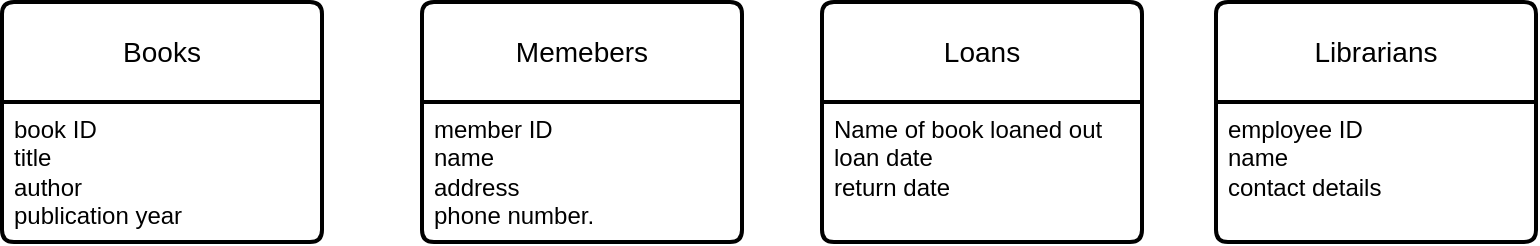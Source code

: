 <mxfile version="24.4.9" type="github">
  <diagram name="Page-1" id="alZYzKVGm1rKLEuzF7Mi">
    <mxGraphModel dx="954" dy="618" grid="1" gridSize="10" guides="1" tooltips="1" connect="1" arrows="1" fold="1" page="1" pageScale="1" pageWidth="827" pageHeight="1169" math="0" shadow="0">
      <root>
        <mxCell id="0" />
        <mxCell id="1" parent="0" />
        <mxCell id="uGziqLOks5biJ_jzIfbc-1" value="Books" style="swimlane;childLayout=stackLayout;horizontal=1;startSize=50;horizontalStack=0;rounded=1;fontSize=14;fontStyle=0;strokeWidth=2;resizeParent=0;resizeLast=1;shadow=0;dashed=0;align=center;arcSize=4;whiteSpace=wrap;html=1;" vertex="1" parent="1">
          <mxGeometry x="60" y="50" width="160" height="120" as="geometry" />
        </mxCell>
        <mxCell id="uGziqLOks5biJ_jzIfbc-2" value="&lt;div&gt;&lt;div&gt;book ID&lt;/div&gt;&lt;div&gt;title&lt;/div&gt;&lt;/div&gt;&lt;div&gt;author&lt;br&gt;&lt;/div&gt;&lt;div&gt;publication year&lt;br&gt;&lt;/div&gt;" style="align=left;strokeColor=none;fillColor=none;spacingLeft=4;fontSize=12;verticalAlign=top;resizable=0;rotatable=0;part=1;html=1;" vertex="1" parent="uGziqLOks5biJ_jzIfbc-1">
          <mxGeometry y="50" width="160" height="70" as="geometry" />
        </mxCell>
        <mxCell id="uGziqLOks5biJ_jzIfbc-3" value="Librarians" style="swimlane;childLayout=stackLayout;horizontal=1;startSize=50;horizontalStack=0;rounded=1;fontSize=14;fontStyle=0;strokeWidth=2;resizeParent=0;resizeLast=1;shadow=0;dashed=0;align=center;arcSize=4;whiteSpace=wrap;html=1;" vertex="1" parent="1">
          <mxGeometry x="667" y="50" width="160" height="120" as="geometry" />
        </mxCell>
        <mxCell id="uGziqLOks5biJ_jzIfbc-4" value="employee ID&lt;div&gt;name&lt;/div&gt;&lt;div&gt;contact details&lt;/div&gt;" style="align=left;strokeColor=none;fillColor=none;spacingLeft=4;fontSize=12;verticalAlign=top;resizable=0;rotatable=0;part=1;html=1;" vertex="1" parent="uGziqLOks5biJ_jzIfbc-3">
          <mxGeometry y="50" width="160" height="70" as="geometry" />
        </mxCell>
        <mxCell id="uGziqLOks5biJ_jzIfbc-5" value="Loans" style="swimlane;childLayout=stackLayout;horizontal=1;startSize=50;horizontalStack=0;rounded=1;fontSize=14;fontStyle=0;strokeWidth=2;resizeParent=0;resizeLast=1;shadow=0;dashed=0;align=center;arcSize=4;whiteSpace=wrap;html=1;" vertex="1" parent="1">
          <mxGeometry x="470" y="50" width="160" height="120" as="geometry" />
        </mxCell>
        <mxCell id="uGziqLOks5biJ_jzIfbc-6" value="Name of book loaned out&lt;div&gt;loan date&amp;nbsp;&lt;/div&gt;&lt;div&gt;return date&lt;br&gt;&lt;/div&gt;" style="align=left;strokeColor=none;fillColor=none;spacingLeft=4;fontSize=12;verticalAlign=top;resizable=0;rotatable=0;part=1;html=1;" vertex="1" parent="uGziqLOks5biJ_jzIfbc-5">
          <mxGeometry y="50" width="160" height="70" as="geometry" />
        </mxCell>
        <mxCell id="uGziqLOks5biJ_jzIfbc-7" value="Memebers" style="swimlane;childLayout=stackLayout;horizontal=1;startSize=50;horizontalStack=0;rounded=1;fontSize=14;fontStyle=0;strokeWidth=2;resizeParent=0;resizeLast=1;shadow=0;dashed=0;align=center;arcSize=4;whiteSpace=wrap;html=1;" vertex="1" parent="1">
          <mxGeometry x="270" y="50" width="160" height="120" as="geometry" />
        </mxCell>
        <mxCell id="uGziqLOks5biJ_jzIfbc-8" value="member ID&lt;div&gt;name&lt;/div&gt;&lt;div&gt;address&lt;/div&gt;&lt;div&gt;phone number.&lt;/div&gt;" style="align=left;strokeColor=none;fillColor=none;spacingLeft=4;fontSize=12;verticalAlign=top;resizable=0;rotatable=0;part=1;html=1;" vertex="1" parent="uGziqLOks5biJ_jzIfbc-7">
          <mxGeometry y="50" width="160" height="70" as="geometry" />
        </mxCell>
      </root>
    </mxGraphModel>
  </diagram>
</mxfile>
